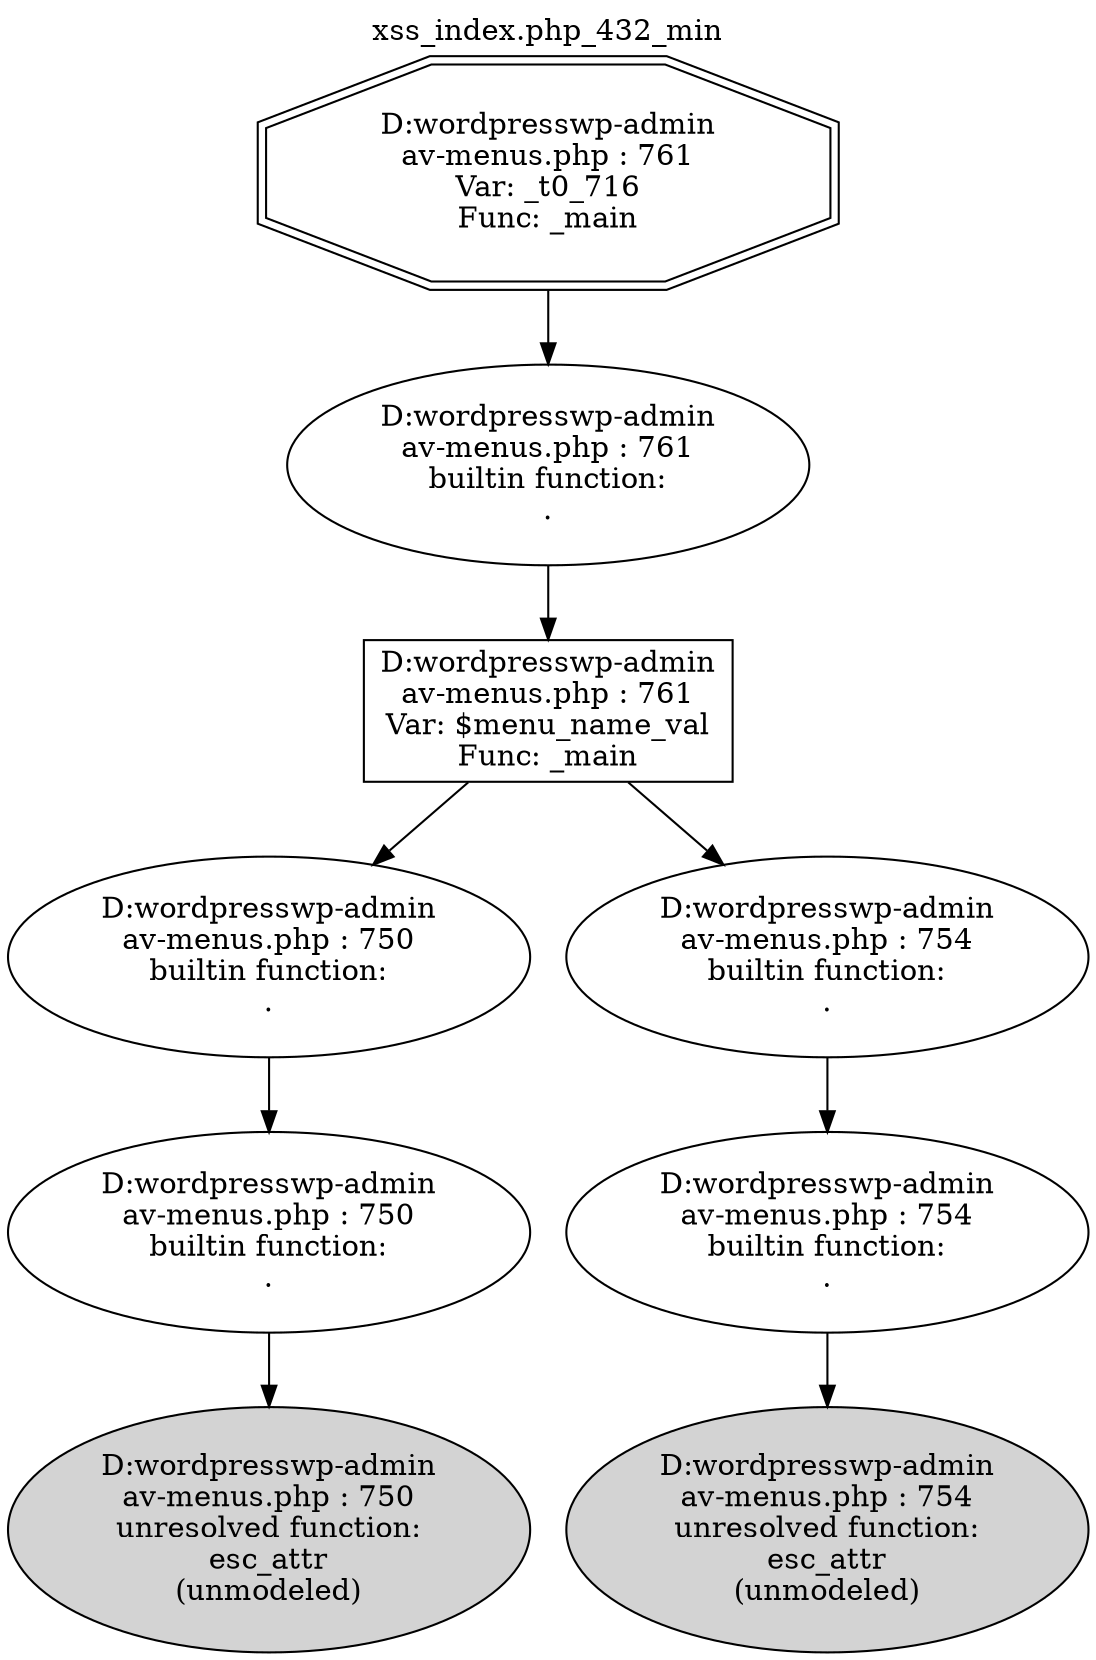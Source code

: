 digraph cfg {
  label="xss_index.php_432_min";
  labelloc=t;
  n1 [shape=doubleoctagon, label="D:\wordpress\wp-admin\nav-menus.php : 761\nVar: _t0_716\nFunc: _main\n"];
  n2 [shape=ellipse, label="D:\wordpress\wp-admin\nav-menus.php : 761\nbuiltin function:\n.\n"];
  n3 [shape=box, label="D:\wordpress\wp-admin\nav-menus.php : 761\nVar: $menu_name_val\nFunc: _main\n"];
  n4 [shape=ellipse, label="D:\wordpress\wp-admin\nav-menus.php : 750\nbuiltin function:\n.\n"];
  n5 [shape=ellipse, label="D:\wordpress\wp-admin\nav-menus.php : 750\nbuiltin function:\n.\n"];
  n6 [shape=ellipse, label="D:\wordpress\wp-admin\nav-menus.php : 750\nunresolved function:\nesc_attr\n(unmodeled)\n",style=filled];
  n7 [shape=ellipse, label="D:\wordpress\wp-admin\nav-menus.php : 754\nbuiltin function:\n.\n"];
  n8 [shape=ellipse, label="D:\wordpress\wp-admin\nav-menus.php : 754\nbuiltin function:\n.\n"];
  n9 [shape=ellipse, label="D:\wordpress\wp-admin\nav-menus.php : 754\nunresolved function:\nesc_attr\n(unmodeled)\n",style=filled];
  n1 -> n2;
  n2 -> n3;
  n3 -> n4;
  n3 -> n7;
  n4 -> n5;
  n5 -> n6;
  n7 -> n8;
  n8 -> n9;
}
